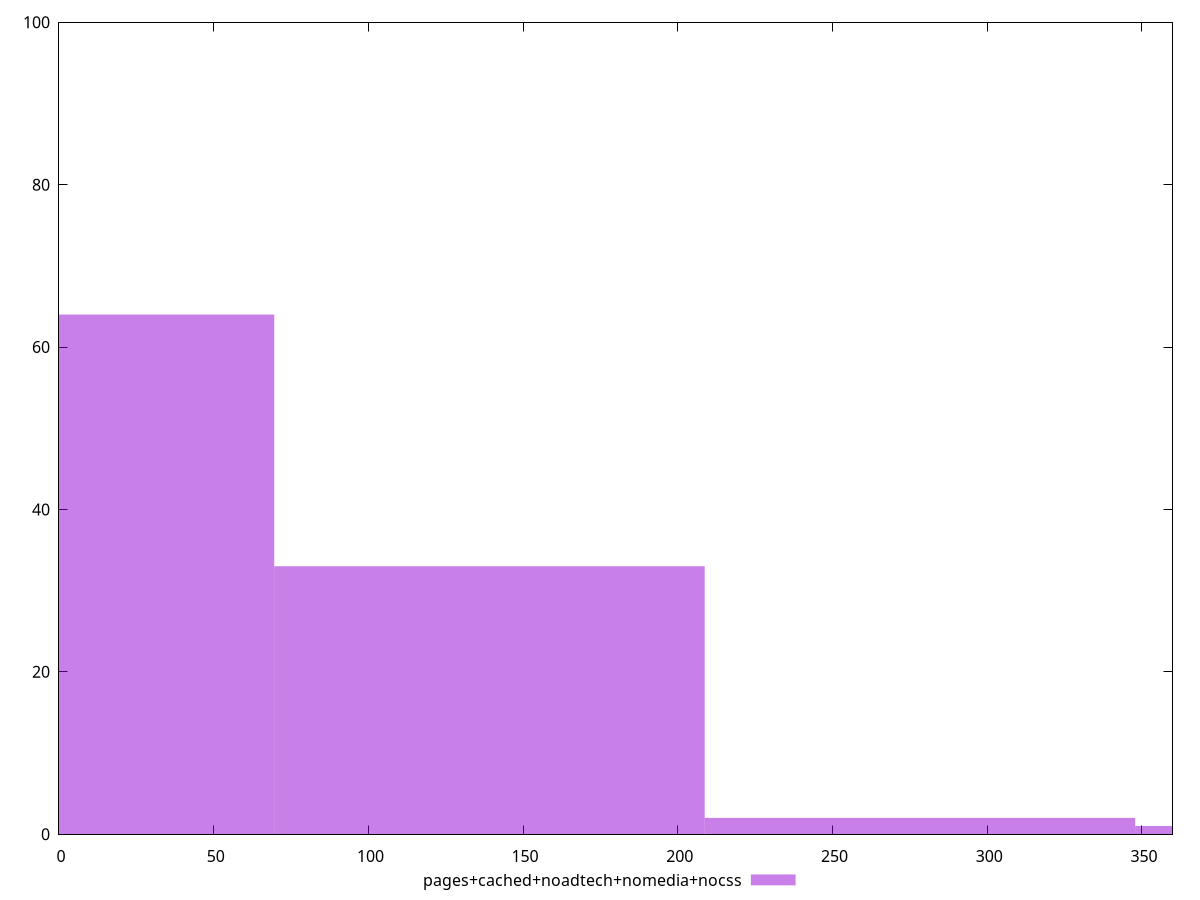 reset

$pagesCachedNoadtechNomediaNocss <<EOF
417.3639423734188 1
278.2426282489459 2
0 64
139.12131412447295 33
EOF

set key outside below
set boxwidth 139.12131412447295
set xrange [0:359.872]
set yrange [0:100]
set trange [0:100]
set style fill transparent solid 0.5 noborder
set terminal svg size 640, 490 enhanced background rgb 'white'
set output "report_00017_2021-02-10T15-08-03.406Z/uses-rel-preconnect/comparison/histogram/4_vs_5.svg"

plot $pagesCachedNoadtechNomediaNocss title "pages+cached+noadtech+nomedia+nocss" with boxes

reset
